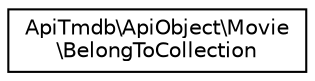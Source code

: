 digraph "Graphical Class Hierarchy"
{
  edge [fontname="Helvetica",fontsize="10",labelfontname="Helvetica",labelfontsize="10"];
  node [fontname="Helvetica",fontsize="10",shape=record];
  rankdir="LR";
  Node0 [label="ApiTmdb\\ApiObject\\Movie\l\\BelongToCollection",height=0.2,width=0.4,color="black", fillcolor="white", style="filled",URL="$classApiTmdb_1_1ApiObject_1_1Movie_1_1BelongToCollection.html"];
}
